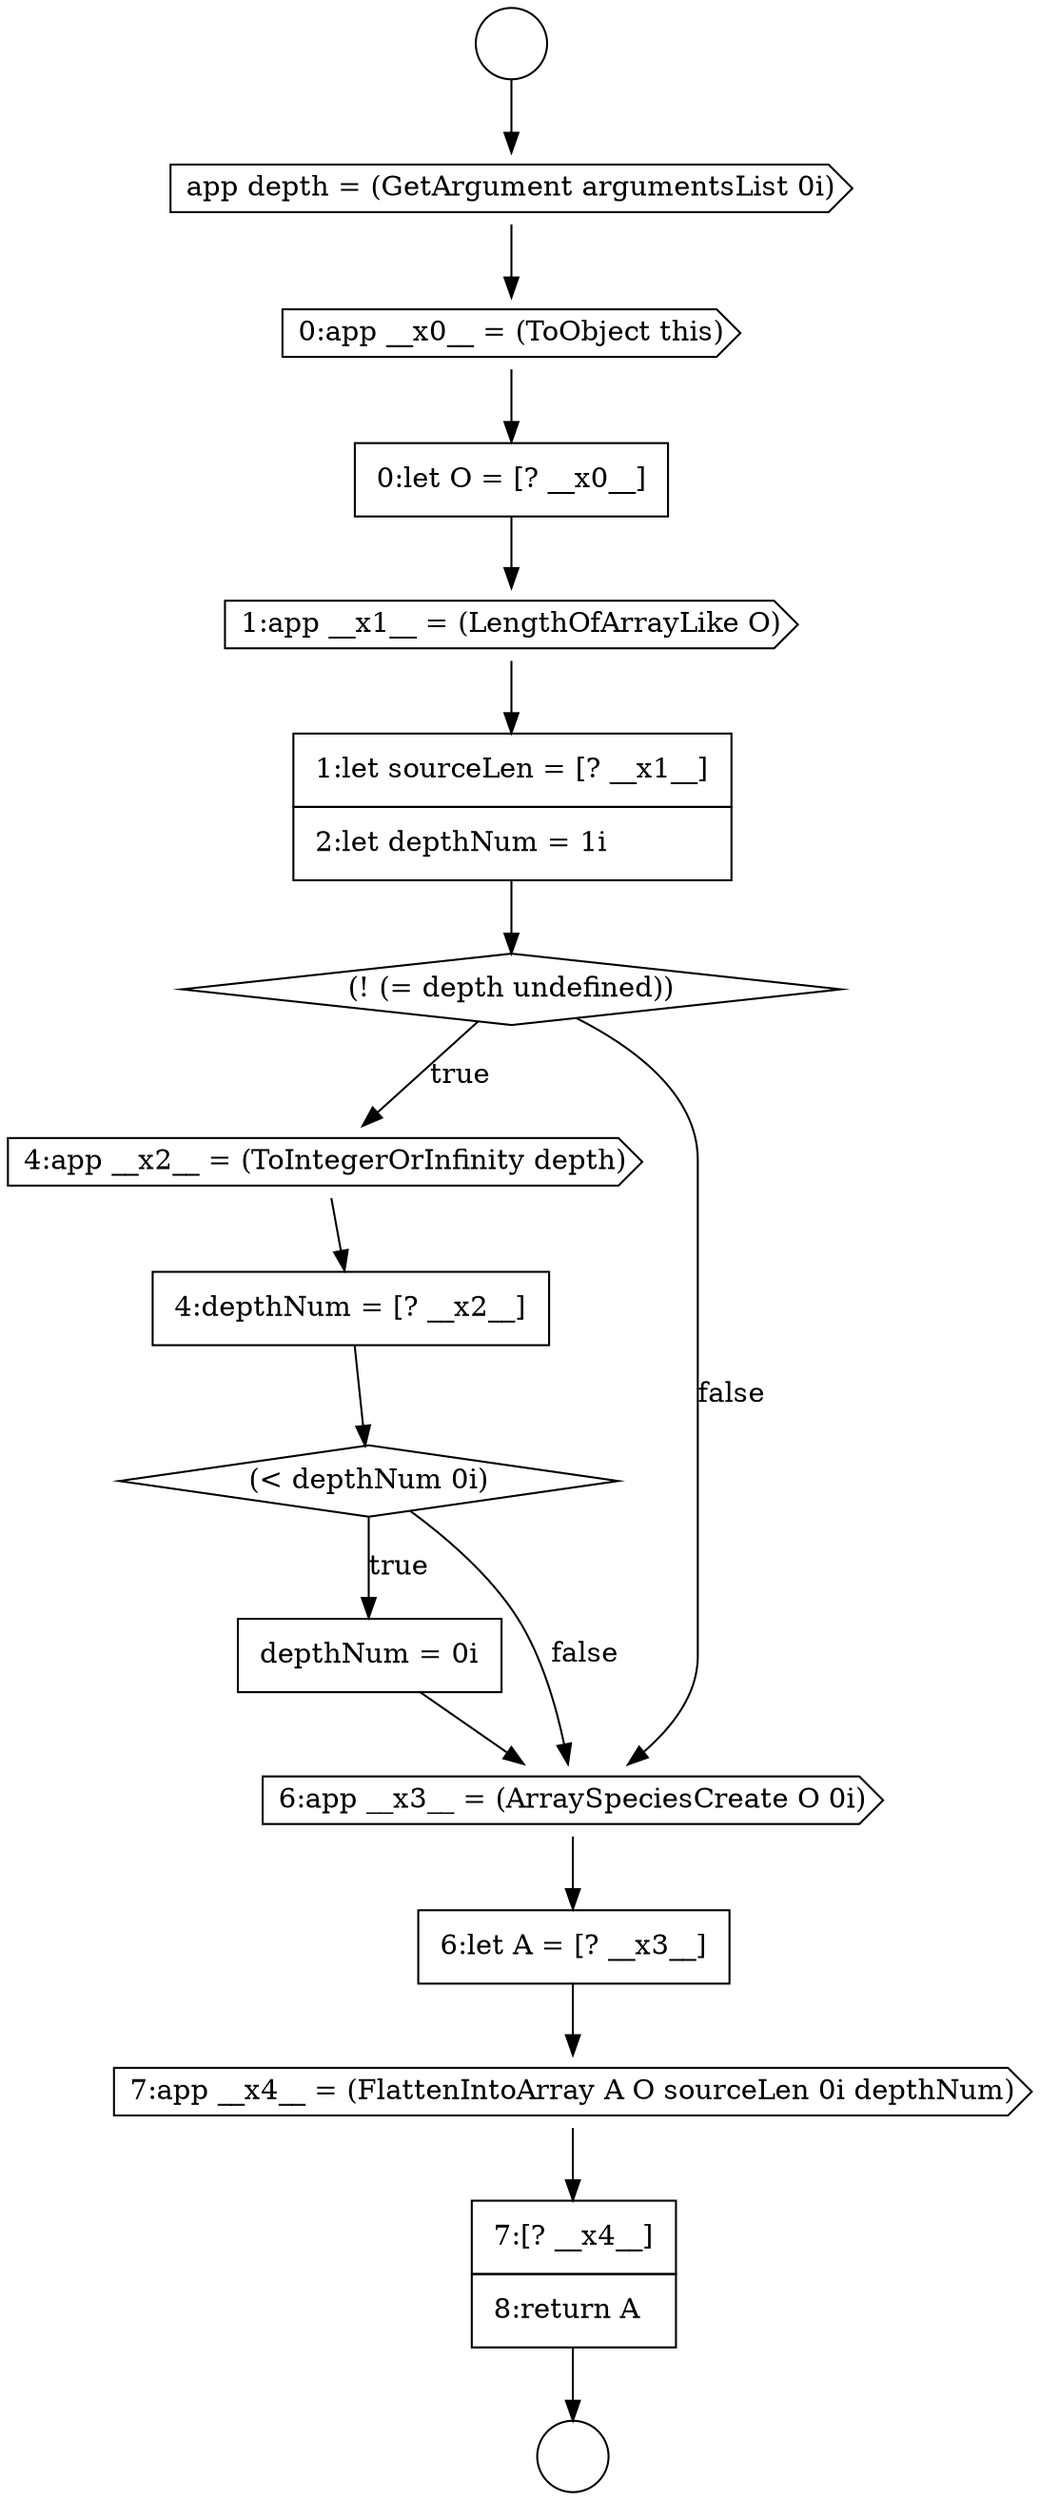 digraph {
  node15948 [shape=cds, label=<<font color="black">7:app __x4__ = (FlattenIntoArray A O sourceLen 0i depthNum)</font>> color="black" fillcolor="white" style=filled]
  node15943 [shape=none, margin=0, label=<<font color="black">
    <table border="0" cellborder="1" cellspacing="0" cellpadding="10">
      <tr><td align="left">4:depthNum = [? __x2__]</td></tr>
    </table>
  </font>> color="black" fillcolor="white" style=filled]
  node15939 [shape=cds, label=<<font color="black">1:app __x1__ = (LengthOfArrayLike O)</font>> color="black" fillcolor="white" style=filled]
  node15935 [shape=circle label=" " color="black" fillcolor="white" style=filled]
  node15947 [shape=none, margin=0, label=<<font color="black">
    <table border="0" cellborder="1" cellspacing="0" cellpadding="10">
      <tr><td align="left">6:let A = [? __x3__]</td></tr>
    </table>
  </font>> color="black" fillcolor="white" style=filled]
  node15944 [shape=diamond, label=<<font color="black">(&lt; depthNum 0i)</font>> color="black" fillcolor="white" style=filled]
  node15934 [shape=circle label=" " color="black" fillcolor="white" style=filled]
  node15940 [shape=none, margin=0, label=<<font color="black">
    <table border="0" cellborder="1" cellspacing="0" cellpadding="10">
      <tr><td align="left">1:let sourceLen = [? __x1__]</td></tr>
      <tr><td align="left">2:let depthNum = 1i</td></tr>
    </table>
  </font>> color="black" fillcolor="white" style=filled]
  node15937 [shape=cds, label=<<font color="black">0:app __x0__ = (ToObject this)</font>> color="black" fillcolor="white" style=filled]
  node15945 [shape=none, margin=0, label=<<font color="black">
    <table border="0" cellborder="1" cellspacing="0" cellpadding="10">
      <tr><td align="left">depthNum = 0i</td></tr>
    </table>
  </font>> color="black" fillcolor="white" style=filled]
  node15942 [shape=cds, label=<<font color="black">4:app __x2__ = (ToIntegerOrInfinity depth)</font>> color="black" fillcolor="white" style=filled]
  node15946 [shape=cds, label=<<font color="black">6:app __x3__ = (ArraySpeciesCreate O 0i)</font>> color="black" fillcolor="white" style=filled]
  node15936 [shape=cds, label=<<font color="black">app depth = (GetArgument argumentsList 0i)</font>> color="black" fillcolor="white" style=filled]
  node15941 [shape=diamond, label=<<font color="black">(! (= depth undefined))</font>> color="black" fillcolor="white" style=filled]
  node15938 [shape=none, margin=0, label=<<font color="black">
    <table border="0" cellborder="1" cellspacing="0" cellpadding="10">
      <tr><td align="left">0:let O = [? __x0__]</td></tr>
    </table>
  </font>> color="black" fillcolor="white" style=filled]
  node15949 [shape=none, margin=0, label=<<font color="black">
    <table border="0" cellborder="1" cellspacing="0" cellpadding="10">
      <tr><td align="left">7:[? __x4__]</td></tr>
      <tr><td align="left">8:return A</td></tr>
    </table>
  </font>> color="black" fillcolor="white" style=filled]
  node15943 -> node15944 [ color="black"]
  node15947 -> node15948 [ color="black"]
  node15938 -> node15939 [ color="black"]
  node15937 -> node15938 [ color="black"]
  node15948 -> node15949 [ color="black"]
  node15941 -> node15942 [label=<<font color="black">true</font>> color="black"]
  node15941 -> node15946 [label=<<font color="black">false</font>> color="black"]
  node15936 -> node15937 [ color="black"]
  node15940 -> node15941 [ color="black"]
  node15939 -> node15940 [ color="black"]
  node15949 -> node15935 [ color="black"]
  node15934 -> node15936 [ color="black"]
  node15945 -> node15946 [ color="black"]
  node15942 -> node15943 [ color="black"]
  node15946 -> node15947 [ color="black"]
  node15944 -> node15945 [label=<<font color="black">true</font>> color="black"]
  node15944 -> node15946 [label=<<font color="black">false</font>> color="black"]
}
